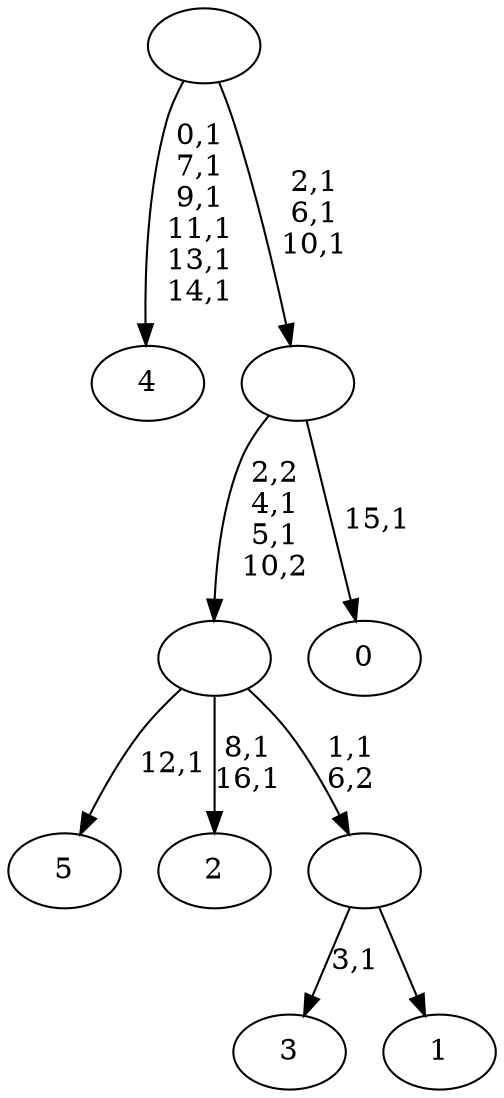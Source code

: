 digraph T {
	23 [label="5"]
	21 [label="4"]
	14 [label="3"]
	12 [label="2"]
	9 [label="1"]
	8 [label=""]
	7 [label=""]
	5 [label="0"]
	3 [label=""]
	0 [label=""]
	8 -> 14 [label="3,1"]
	8 -> 9 [label=""]
	7 -> 12 [label="8,1\n16,1"]
	7 -> 23 [label="12,1"]
	7 -> 8 [label="1,1\n6,2"]
	3 -> 5 [label="15,1"]
	3 -> 7 [label="2,2\n4,1\n5,1\n10,2"]
	0 -> 3 [label="2,1\n6,1\n10,1"]
	0 -> 21 [label="0,1\n7,1\n9,1\n11,1\n13,1\n14,1"]
}

